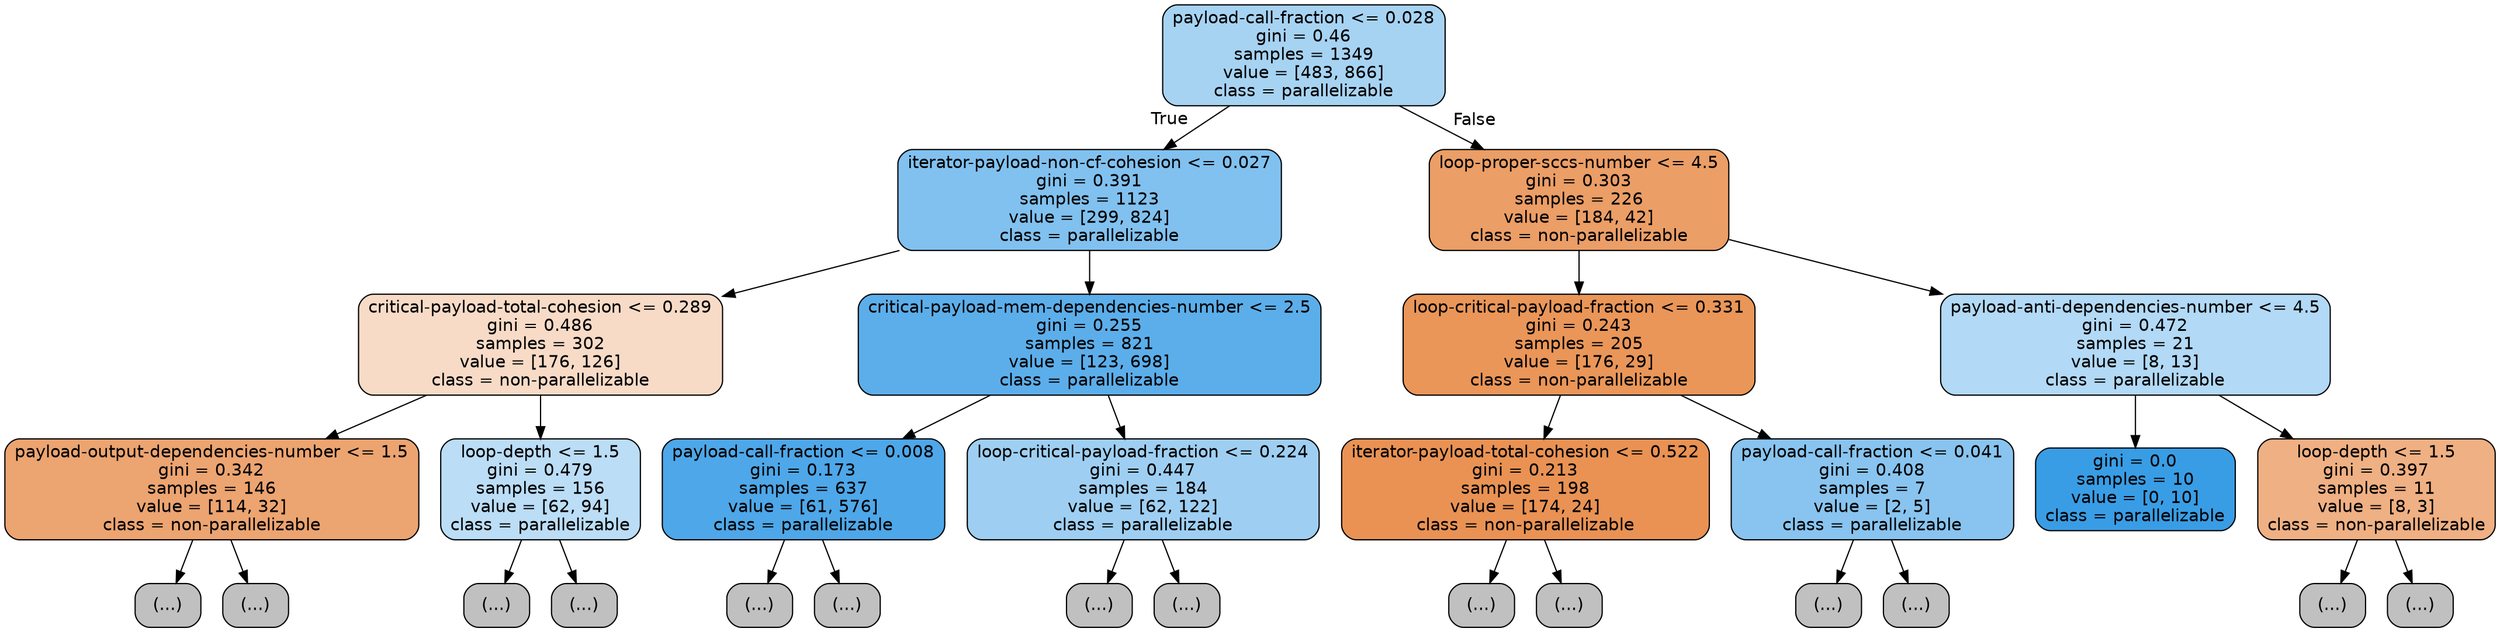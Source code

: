 digraph Tree {
node [shape=box, style="filled, rounded", color="black", fontname=helvetica] ;
edge [fontname=helvetica] ;
0 [label="payload-call-fraction <= 0.028\ngini = 0.46\nsamples = 1349\nvalue = [483, 866]\nclass = parallelizable", fillcolor="#399de571"] ;
1 [label="iterator-payload-non-cf-cohesion <= 0.027\ngini = 0.391\nsamples = 1123\nvalue = [299, 824]\nclass = parallelizable", fillcolor="#399de5a2"] ;
0 -> 1 [labeldistance=2.5, labelangle=45, headlabel="True"] ;
2 [label="critical-payload-total-cohesion <= 0.289\ngini = 0.486\nsamples = 302\nvalue = [176, 126]\nclass = non-parallelizable", fillcolor="#e5813948"] ;
1 -> 2 ;
3 [label="payload-output-dependencies-number <= 1.5\ngini = 0.342\nsamples = 146\nvalue = [114, 32]\nclass = non-parallelizable", fillcolor="#e58139b7"] ;
2 -> 3 ;
4 [label="(...)", fillcolor="#C0C0C0"] ;
3 -> 4 ;
27 [label="(...)", fillcolor="#C0C0C0"] ;
3 -> 27 ;
38 [label="loop-depth <= 1.5\ngini = 0.479\nsamples = 156\nvalue = [62, 94]\nclass = parallelizable", fillcolor="#399de557"] ;
2 -> 38 ;
39 [label="(...)", fillcolor="#C0C0C0"] ;
38 -> 39 ;
44 [label="(...)", fillcolor="#C0C0C0"] ;
38 -> 44 ;
67 [label="critical-payload-mem-dependencies-number <= 2.5\ngini = 0.255\nsamples = 821\nvalue = [123, 698]\nclass = parallelizable", fillcolor="#399de5d2"] ;
1 -> 67 ;
68 [label="payload-call-fraction <= 0.008\ngini = 0.173\nsamples = 637\nvalue = [61, 576]\nclass = parallelizable", fillcolor="#399de5e4"] ;
67 -> 68 ;
69 [label="(...)", fillcolor="#C0C0C0"] ;
68 -> 69 ;
176 [label="(...)", fillcolor="#C0C0C0"] ;
68 -> 176 ;
183 [label="loop-critical-payload-fraction <= 0.224\ngini = 0.447\nsamples = 184\nvalue = [62, 122]\nclass = parallelizable", fillcolor="#399de57d"] ;
67 -> 183 ;
184 [label="(...)", fillcolor="#C0C0C0"] ;
183 -> 184 ;
211 [label="(...)", fillcolor="#C0C0C0"] ;
183 -> 211 ;
234 [label="loop-proper-sccs-number <= 4.5\ngini = 0.303\nsamples = 226\nvalue = [184, 42]\nclass = non-parallelizable", fillcolor="#e58139c5"] ;
0 -> 234 [labeldistance=2.5, labelangle=-45, headlabel="False"] ;
235 [label="loop-critical-payload-fraction <= 0.331\ngini = 0.243\nsamples = 205\nvalue = [176, 29]\nclass = non-parallelizable", fillcolor="#e58139d5"] ;
234 -> 235 ;
236 [label="iterator-payload-total-cohesion <= 0.522\ngini = 0.213\nsamples = 198\nvalue = [174, 24]\nclass = non-parallelizable", fillcolor="#e58139dc"] ;
235 -> 236 ;
237 [label="(...)", fillcolor="#C0C0C0"] ;
236 -> 237 ;
276 [label="(...)", fillcolor="#C0C0C0"] ;
236 -> 276 ;
279 [label="payload-call-fraction <= 0.041\ngini = 0.408\nsamples = 7\nvalue = [2, 5]\nclass = parallelizable", fillcolor="#399de599"] ;
235 -> 279 ;
280 [label="(...)", fillcolor="#C0C0C0"] ;
279 -> 280 ;
281 [label="(...)", fillcolor="#C0C0C0"] ;
279 -> 281 ;
282 [label="payload-anti-dependencies-number <= 4.5\ngini = 0.472\nsamples = 21\nvalue = [8, 13]\nclass = parallelizable", fillcolor="#399de562"] ;
234 -> 282 ;
283 [label="gini = 0.0\nsamples = 10\nvalue = [0, 10]\nclass = parallelizable", fillcolor="#399de5ff"] ;
282 -> 283 ;
284 [label="loop-depth <= 1.5\ngini = 0.397\nsamples = 11\nvalue = [8, 3]\nclass = non-parallelizable", fillcolor="#e581399f"] ;
282 -> 284 ;
285 [label="(...)", fillcolor="#C0C0C0"] ;
284 -> 285 ;
288 [label="(...)", fillcolor="#C0C0C0"] ;
284 -> 288 ;
}
